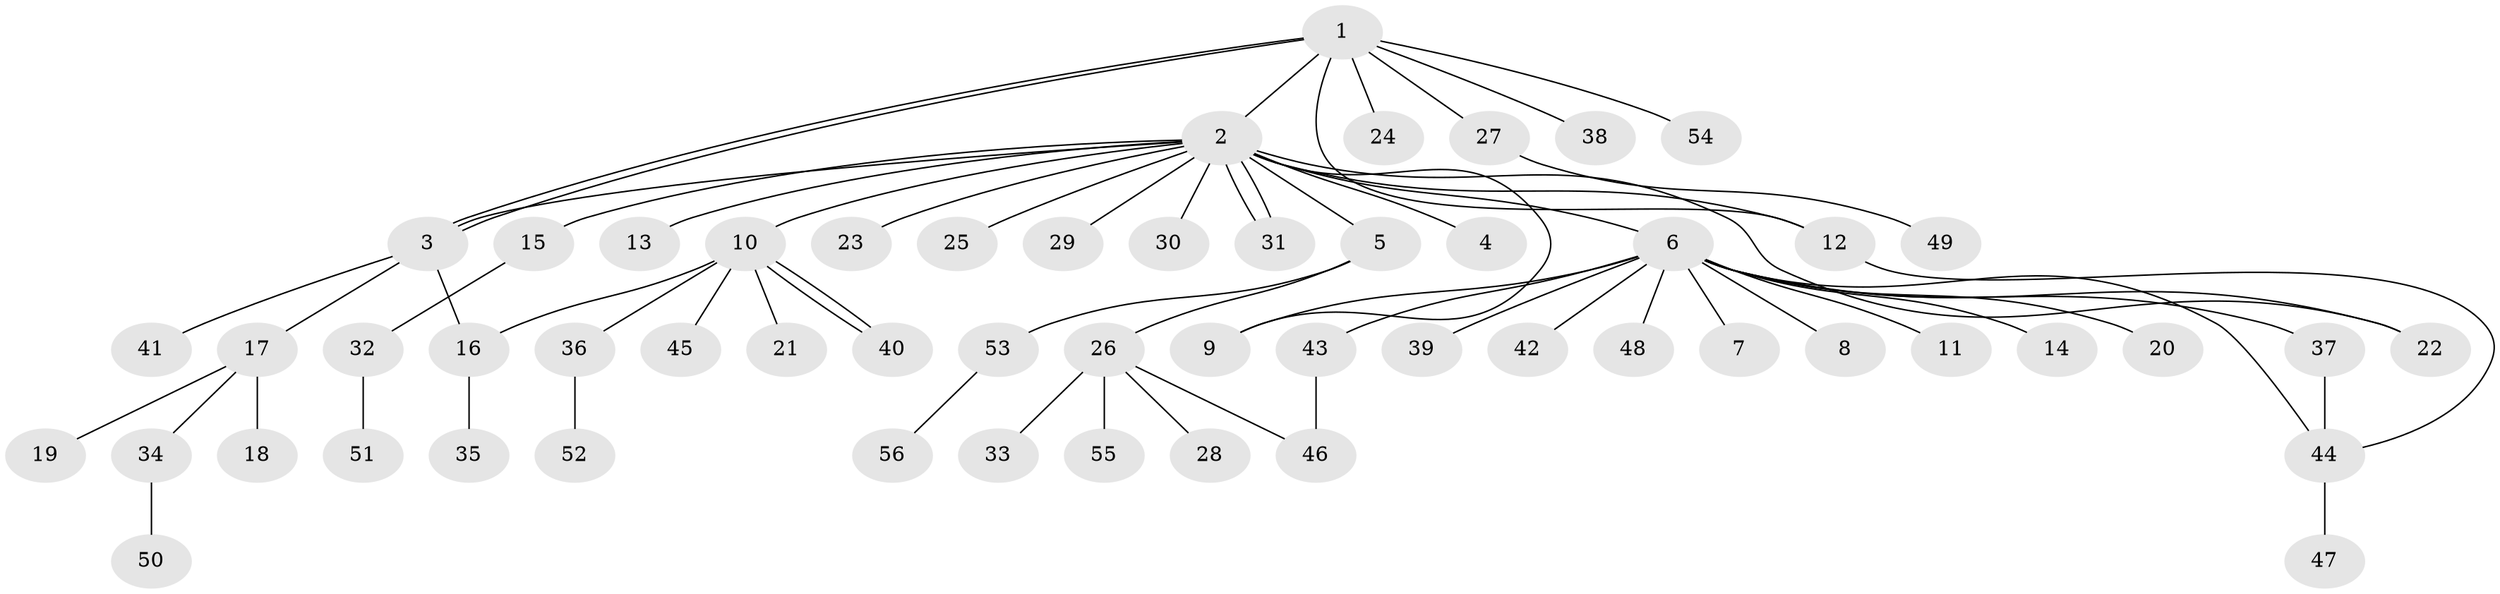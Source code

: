 // coarse degree distribution, {9: 0.0625, 1: 0.75, 2: 0.0625, 4: 0.0625, 5: 0.0625}
// Generated by graph-tools (version 1.1) at 2025/50/03/04/25 21:50:18]
// undirected, 56 vertices, 66 edges
graph export_dot {
graph [start="1"]
  node [color=gray90,style=filled];
  1;
  2;
  3;
  4;
  5;
  6;
  7;
  8;
  9;
  10;
  11;
  12;
  13;
  14;
  15;
  16;
  17;
  18;
  19;
  20;
  21;
  22;
  23;
  24;
  25;
  26;
  27;
  28;
  29;
  30;
  31;
  32;
  33;
  34;
  35;
  36;
  37;
  38;
  39;
  40;
  41;
  42;
  43;
  44;
  45;
  46;
  47;
  48;
  49;
  50;
  51;
  52;
  53;
  54;
  55;
  56;
  1 -- 2;
  1 -- 3;
  1 -- 3;
  1 -- 12;
  1 -- 24;
  1 -- 27;
  1 -- 38;
  1 -- 54;
  2 -- 3;
  2 -- 4;
  2 -- 5;
  2 -- 6;
  2 -- 9;
  2 -- 10;
  2 -- 12;
  2 -- 13;
  2 -- 15;
  2 -- 22;
  2 -- 23;
  2 -- 25;
  2 -- 29;
  2 -- 30;
  2 -- 31;
  2 -- 31;
  3 -- 16;
  3 -- 17;
  3 -- 41;
  5 -- 26;
  5 -- 53;
  6 -- 7;
  6 -- 8;
  6 -- 9;
  6 -- 11;
  6 -- 14;
  6 -- 20;
  6 -- 22;
  6 -- 37;
  6 -- 39;
  6 -- 42;
  6 -- 43;
  6 -- 44;
  6 -- 48;
  10 -- 16;
  10 -- 21;
  10 -- 36;
  10 -- 40;
  10 -- 40;
  10 -- 45;
  12 -- 44;
  15 -- 32;
  16 -- 35;
  17 -- 18;
  17 -- 19;
  17 -- 34;
  26 -- 28;
  26 -- 33;
  26 -- 46;
  26 -- 55;
  27 -- 49;
  32 -- 51;
  34 -- 50;
  36 -- 52;
  37 -- 44;
  43 -- 46;
  44 -- 47;
  53 -- 56;
}
